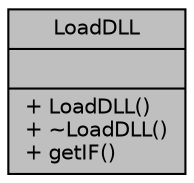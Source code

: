 digraph "LoadDLL"
{
 // INTERACTIVE_SVG=YES
 // LATEX_PDF_SIZE
  edge [fontname="Helvetica",fontsize="10",labelfontname="Helvetica",labelfontsize="10"];
  node [fontname="Helvetica",fontsize="10",shape=record];
  Node1 [label="{LoadDLL\n||+ LoadDLL()\l+ ~LoadDLL()\l+ getIF()\l}",height=0.2,width=0.4,color="black", fillcolor="grey75", style="filled", fontcolor="black",tooltip=" "];
}
